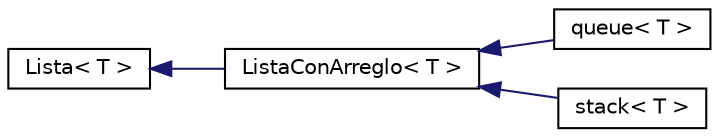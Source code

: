 digraph "Graphical Class Hierarchy"
{
  edge [fontname="Helvetica",fontsize="10",labelfontname="Helvetica",labelfontsize="10"];
  node [fontname="Helvetica",fontsize="10",shape=record];
  rankdir="LR";
  Node1 [label="Lista\< T \>",height=0.2,width=0.4,color="black", fillcolor="white", style="filled",URL="$class_lista.html"];
  Node1 -> Node2 [dir="back",color="midnightblue",fontsize="10",style="solid",fontname="Helvetica"];
  Node2 [label="ListaConArreglo\< T \>",height=0.2,width=0.4,color="black", fillcolor="white", style="filled",URL="$class_lista_con_arreglo.html"];
  Node2 -> Node3 [dir="back",color="midnightblue",fontsize="10",style="solid",fontname="Helvetica"];
  Node3 [label="queue\< T \>",height=0.2,width=0.4,color="black", fillcolor="white", style="filled",URL="$classqueue.html"];
  Node2 -> Node4 [dir="back",color="midnightblue",fontsize="10",style="solid",fontname="Helvetica"];
  Node4 [label="stack\< T \>",height=0.2,width=0.4,color="black", fillcolor="white", style="filled",URL="$classstack.html"];
}
